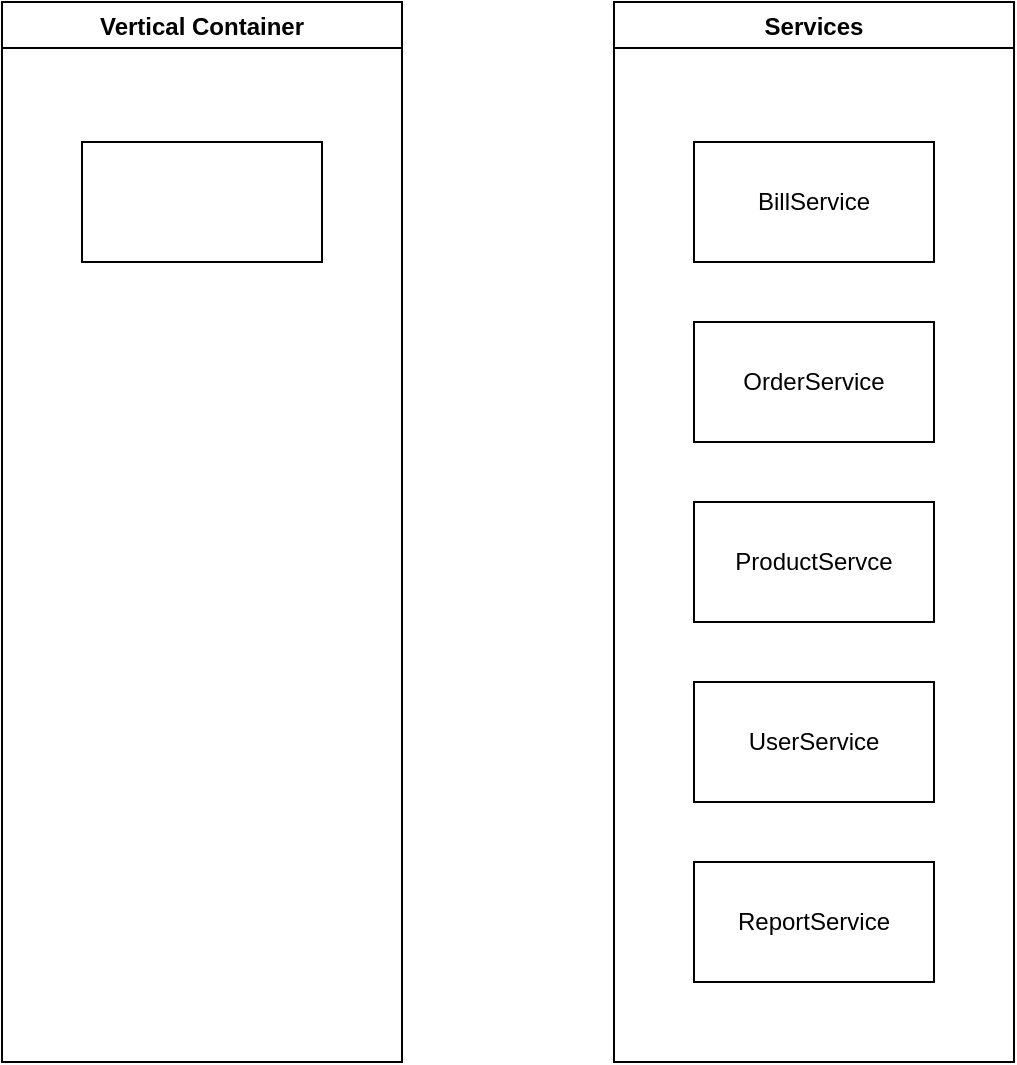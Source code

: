 <mxfile version="18.1.2" type="device"><diagram id="hX0bSoI79XbDkfA3zKY5" name="Page-1"><mxGraphModel dx="978" dy="883" grid="1" gridSize="10" guides="1" tooltips="1" connect="1" arrows="1" fold="1" page="1" pageScale="1" pageWidth="827" pageHeight="1169" math="0" shadow="0"><root><mxCell id="0"/><mxCell id="1" parent="0"/><mxCell id="ljzqvPQwD1uXVGKpVfto-1" value="Services" style="swimlane;" vertex="1" parent="1"><mxGeometry x="520" y="30" width="200" height="530" as="geometry"/></mxCell><mxCell id="ljzqvPQwD1uXVGKpVfto-2" value="BillService" style="rounded=0;whiteSpace=wrap;html=1;" vertex="1" parent="ljzqvPQwD1uXVGKpVfto-1"><mxGeometry x="40" y="70" width="120" height="60" as="geometry"/></mxCell><mxCell id="ljzqvPQwD1uXVGKpVfto-3" value="OrderService" style="rounded=0;whiteSpace=wrap;html=1;" vertex="1" parent="ljzqvPQwD1uXVGKpVfto-1"><mxGeometry x="40" y="160" width="120" height="60" as="geometry"/></mxCell><mxCell id="ljzqvPQwD1uXVGKpVfto-4" value="ProductServce" style="rounded=0;whiteSpace=wrap;html=1;" vertex="1" parent="ljzqvPQwD1uXVGKpVfto-1"><mxGeometry x="40" y="250" width="120" height="60" as="geometry"/></mxCell><mxCell id="ljzqvPQwD1uXVGKpVfto-5" value="UserService" style="rounded=0;whiteSpace=wrap;html=1;" vertex="1" parent="ljzqvPQwD1uXVGKpVfto-1"><mxGeometry x="40" y="340" width="120" height="60" as="geometry"/></mxCell><mxCell id="ljzqvPQwD1uXVGKpVfto-6" value="ReportService" style="rounded=0;whiteSpace=wrap;html=1;" vertex="1" parent="ljzqvPQwD1uXVGKpVfto-1"><mxGeometry x="40" y="430" width="120" height="60" as="geometry"/></mxCell><mxCell id="ljzqvPQwD1uXVGKpVfto-7" value="Vertical Container" style="swimlane;" vertex="1" parent="1"><mxGeometry x="214" y="30" width="200" height="530" as="geometry"/></mxCell><mxCell id="ljzqvPQwD1uXVGKpVfto-8" value="" style="rounded=0;whiteSpace=wrap;html=1;" vertex="1" parent="ljzqvPQwD1uXVGKpVfto-7"><mxGeometry x="40" y="70" width="120" height="60" as="geometry"/></mxCell></root></mxGraphModel></diagram></mxfile>